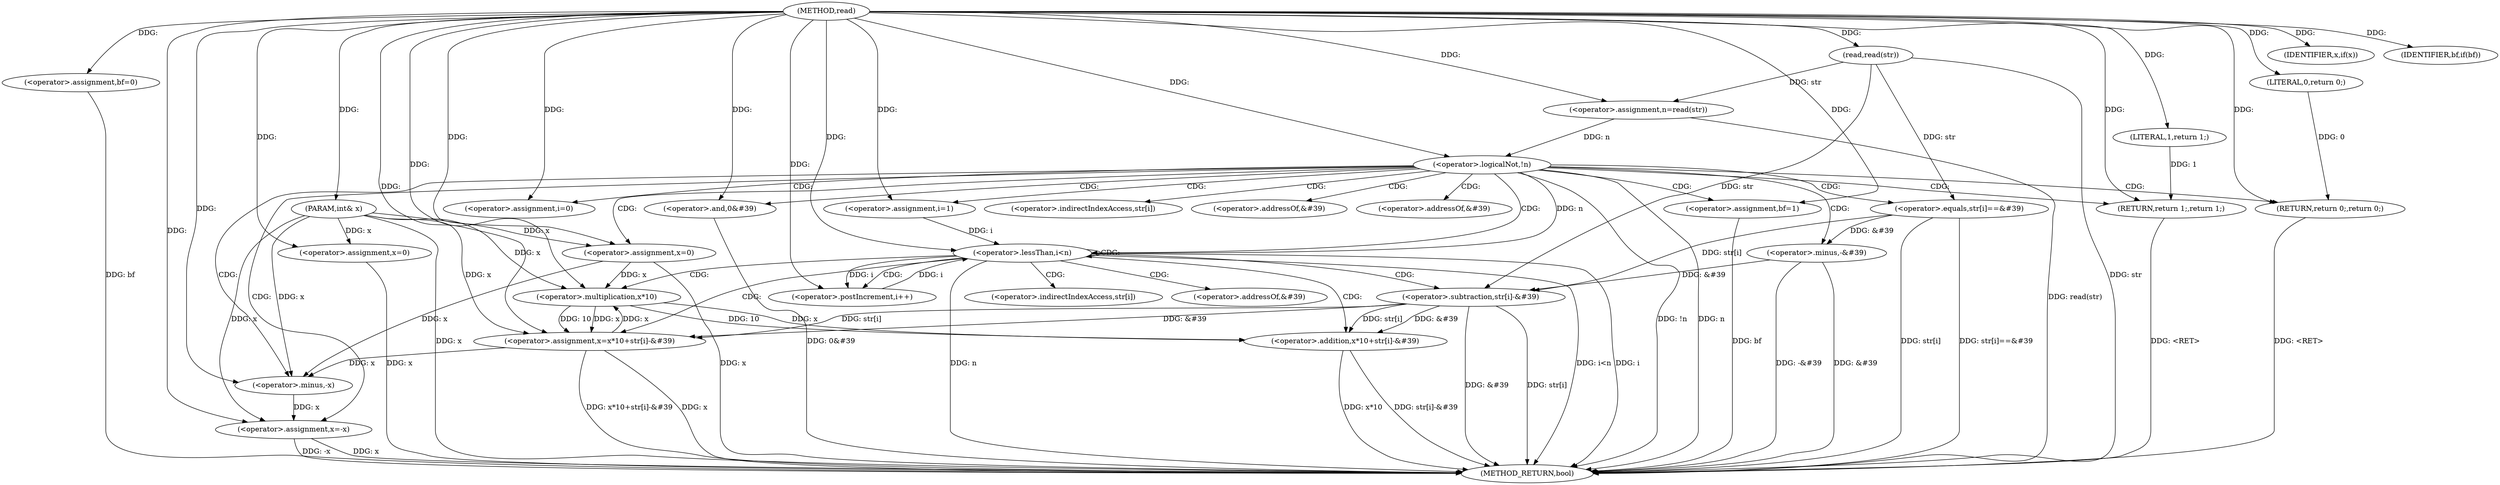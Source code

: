 digraph "read" {  
"1000352" [label = "(METHOD,read)" ]
"1000426" [label = "(METHOD_RETURN,bool)" ]
"1000353" [label = "(PARAM,int& x)" ]
"1000361" [label = "(<operator>.assignment,bf=0)" ]
"1000365" [label = "(<operator>.assignment,n=read(str))" ]
"1000375" [label = "(<operator>.assignment,i=0)" ]
"1000378" [label = "(<operator>.equals,str[i]==&#39)" ]
"1000384" [label = "(<operator>.minus,-&#39)" ]
"1000415" [label = "(<operator>.and,0&#39)" ]
"1000424" [label = "(RETURN,return 1;,return 1;)" ]
"1000356" [label = "(IDENTIFIER,x,if(x))" ]
"1000357" [label = "(<operator>.assignment,x=0)" ]
"1000370" [label = "(<operator>.logicalNot,!n)" ]
"1000372" [label = "(RETURN,return 0;,return 0;)" ]
"1000388" [label = "(<operator>.assignment,bf=1)" ]
"1000391" [label = "(<operator>.assignment,i=1)" ]
"1000395" [label = "(<operator>.assignment,x=0)" ]
"1000398" [label = "(<operator>.lessThan,i<n)" ]
"1000401" [label = "(<operator>.postIncrement,i++)" ]
"1000403" [label = "(<operator>.assignment,x=x*10+str[i]-&#39)" ]
"1000419" [label = "(IDENTIFIER,bf,if(bf))" ]
"1000420" [label = "(<operator>.assignment,x=-x)" ]
"1000425" [label = "(LITERAL,1,return 1;)" ]
"1000367" [label = "(read,read(str))" ]
"1000373" [label = "(LITERAL,0,return 0;)" ]
"1000405" [label = "(<operator>.addition,x*10+str[i]-&#39)" ]
"1000422" [label = "(<operator>.minus,-x)" ]
"1000406" [label = "(<operator>.multiplication,x*10)" ]
"1000409" [label = "(<operator>.subtraction,str[i]-&#39)" ]
"1000379" [label = "(<operator>.indirectIndexAccess,str[i])" ]
"1000382" [label = "(<operator>.addressOf,&#39)" ]
"1000385" [label = "(<operator>.addressOf,&#39)" ]
"1000410" [label = "(<operator>.indirectIndexAccess,str[i])" ]
"1000413" [label = "(<operator>.addressOf,&#39)" ]
  "1000353" -> "1000426"  [ label = "DDG: x"] 
  "1000357" -> "1000426"  [ label = "DDG: x"] 
  "1000361" -> "1000426"  [ label = "DDG: bf"] 
  "1000367" -> "1000426"  [ label = "DDG: str"] 
  "1000365" -> "1000426"  [ label = "DDG: read(str)"] 
  "1000370" -> "1000426"  [ label = "DDG: n"] 
  "1000370" -> "1000426"  [ label = "DDG: !n"] 
  "1000378" -> "1000426"  [ label = "DDG: str[i]"] 
  "1000378" -> "1000426"  [ label = "DDG: str[i]==&#39"] 
  "1000384" -> "1000426"  [ label = "DDG: &#39"] 
  "1000384" -> "1000426"  [ label = "DDG: -&#39"] 
  "1000388" -> "1000426"  [ label = "DDG: bf"] 
  "1000395" -> "1000426"  [ label = "DDG: x"] 
  "1000398" -> "1000426"  [ label = "DDG: i"] 
  "1000398" -> "1000426"  [ label = "DDG: n"] 
  "1000398" -> "1000426"  [ label = "DDG: i<n"] 
  "1000415" -> "1000426"  [ label = "DDG: 0&#39"] 
  "1000420" -> "1000426"  [ label = "DDG: x"] 
  "1000420" -> "1000426"  [ label = "DDG: -x"] 
  "1000403" -> "1000426"  [ label = "DDG: x"] 
  "1000405" -> "1000426"  [ label = "DDG: x*10"] 
  "1000409" -> "1000426"  [ label = "DDG: str[i]"] 
  "1000409" -> "1000426"  [ label = "DDG: &#39"] 
  "1000405" -> "1000426"  [ label = "DDG: str[i]-&#39"] 
  "1000403" -> "1000426"  [ label = "DDG: x*10+str[i]-&#39"] 
  "1000424" -> "1000426"  [ label = "DDG: <RET>"] 
  "1000372" -> "1000426"  [ label = "DDG: <RET>"] 
  "1000352" -> "1000353"  [ label = "DDG: "] 
  "1000352" -> "1000361"  [ label = "DDG: "] 
  "1000367" -> "1000365"  [ label = "DDG: str"] 
  "1000352" -> "1000375"  [ label = "DDG: "] 
  "1000425" -> "1000424"  [ label = "DDG: 1"] 
  "1000352" -> "1000424"  [ label = "DDG: "] 
  "1000352" -> "1000356"  [ label = "DDG: "] 
  "1000352" -> "1000357"  [ label = "DDG: "] 
  "1000352" -> "1000365"  [ label = "DDG: "] 
  "1000373" -> "1000372"  [ label = "DDG: 0"] 
  "1000352" -> "1000372"  [ label = "DDG: "] 
  "1000367" -> "1000378"  [ label = "DDG: str"] 
  "1000378" -> "1000384"  [ label = "DDG: &#39"] 
  "1000352" -> "1000388"  [ label = "DDG: "] 
  "1000352" -> "1000391"  [ label = "DDG: "] 
  "1000352" -> "1000395"  [ label = "DDG: "] 
  "1000409" -> "1000403"  [ label = "DDG: str[i]"] 
  "1000409" -> "1000403"  [ label = "DDG: &#39"] 
  "1000406" -> "1000403"  [ label = "DDG: x"] 
  "1000406" -> "1000403"  [ label = "DDG: 10"] 
  "1000352" -> "1000415"  [ label = "DDG: "] 
  "1000352" -> "1000419"  [ label = "DDG: "] 
  "1000422" -> "1000420"  [ label = "DDG: x"] 
  "1000352" -> "1000425"  [ label = "DDG: "] 
  "1000353" -> "1000357"  [ label = "DDG: x"] 
  "1000352" -> "1000367"  [ label = "DDG: "] 
  "1000365" -> "1000370"  [ label = "DDG: n"] 
  "1000352" -> "1000370"  [ label = "DDG: "] 
  "1000352" -> "1000373"  [ label = "DDG: "] 
  "1000353" -> "1000395"  [ label = "DDG: x"] 
  "1000391" -> "1000398"  [ label = "DDG: i"] 
  "1000401" -> "1000398"  [ label = "DDG: i"] 
  "1000352" -> "1000398"  [ label = "DDG: "] 
  "1000370" -> "1000398"  [ label = "DDG: n"] 
  "1000398" -> "1000401"  [ label = "DDG: i"] 
  "1000352" -> "1000401"  [ label = "DDG: "] 
  "1000353" -> "1000403"  [ label = "DDG: x"] 
  "1000352" -> "1000403"  [ label = "DDG: "] 
  "1000353" -> "1000420"  [ label = "DDG: x"] 
  "1000352" -> "1000420"  [ label = "DDG: "] 
  "1000406" -> "1000405"  [ label = "DDG: x"] 
  "1000406" -> "1000405"  [ label = "DDG: 10"] 
  "1000409" -> "1000405"  [ label = "DDG: str[i]"] 
  "1000409" -> "1000405"  [ label = "DDG: &#39"] 
  "1000395" -> "1000422"  [ label = "DDG: x"] 
  "1000403" -> "1000422"  [ label = "DDG: x"] 
  "1000353" -> "1000422"  [ label = "DDG: x"] 
  "1000352" -> "1000422"  [ label = "DDG: "] 
  "1000395" -> "1000406"  [ label = "DDG: x"] 
  "1000403" -> "1000406"  [ label = "DDG: x"] 
  "1000353" -> "1000406"  [ label = "DDG: x"] 
  "1000352" -> "1000406"  [ label = "DDG: "] 
  "1000367" -> "1000409"  [ label = "DDG: str"] 
  "1000378" -> "1000409"  [ label = "DDG: str[i]"] 
  "1000384" -> "1000409"  [ label = "DDG: &#39"] 
  "1000370" -> "1000379"  [ label = "CDG: "] 
  "1000370" -> "1000415"  [ label = "CDG: "] 
  "1000370" -> "1000391"  [ label = "CDG: "] 
  "1000370" -> "1000385"  [ label = "CDG: "] 
  "1000370" -> "1000388"  [ label = "CDG: "] 
  "1000370" -> "1000384"  [ label = "CDG: "] 
  "1000370" -> "1000424"  [ label = "CDG: "] 
  "1000370" -> "1000398"  [ label = "CDG: "] 
  "1000370" -> "1000375"  [ label = "CDG: "] 
  "1000370" -> "1000382"  [ label = "CDG: "] 
  "1000370" -> "1000378"  [ label = "CDG: "] 
  "1000370" -> "1000372"  [ label = "CDG: "] 
  "1000370" -> "1000395"  [ label = "CDG: "] 
  "1000370" -> "1000422"  [ label = "CDG: "] 
  "1000370" -> "1000420"  [ label = "CDG: "] 
  "1000398" -> "1000409"  [ label = "CDG: "] 
  "1000398" -> "1000406"  [ label = "CDG: "] 
  "1000398" -> "1000401"  [ label = "CDG: "] 
  "1000398" -> "1000403"  [ label = "CDG: "] 
  "1000398" -> "1000405"  [ label = "CDG: "] 
  "1000398" -> "1000398"  [ label = "CDG: "] 
  "1000398" -> "1000413"  [ label = "CDG: "] 
  "1000398" -> "1000410"  [ label = "CDG: "] 
}
